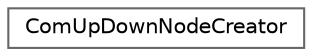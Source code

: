 digraph "クラス階層図"
{
 // LATEX_PDF_SIZE
  bgcolor="transparent";
  edge [fontname=Helvetica,fontsize=10,labelfontname=Helvetica,labelfontsize=10];
  node [fontname=Helvetica,fontsize=10,shape=box,height=0.2,width=0.4];
  rankdir="LR";
  Node0 [id="Node000000",label="ComUpDownNodeCreator",height=0.2,width=0.4,color="grey40", fillcolor="white", style="filled",URL="$class_com_up_down_node_creator.html",tooltip=" "];
}
